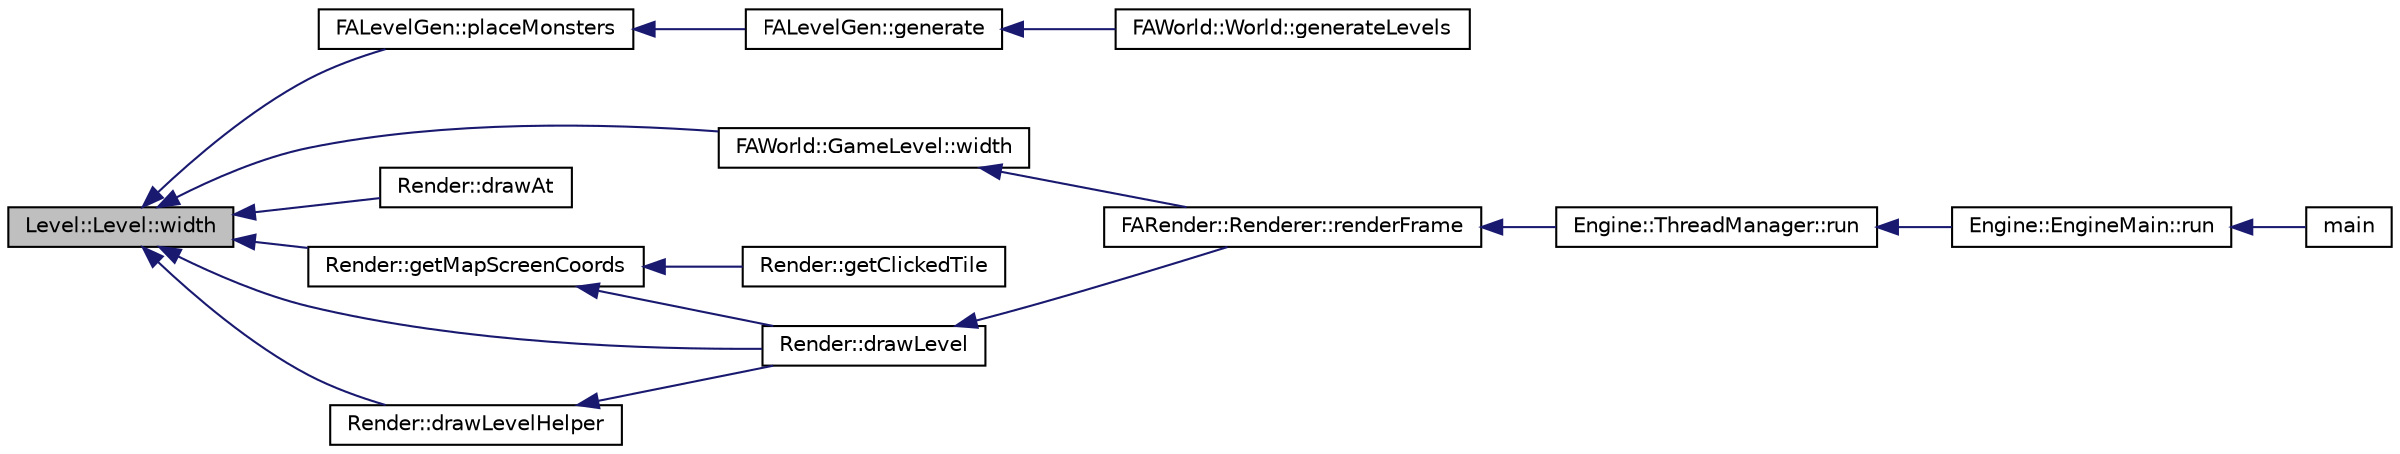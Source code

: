 digraph G
{
  edge [fontname="Helvetica",fontsize="10",labelfontname="Helvetica",labelfontsize="10"];
  node [fontname="Helvetica",fontsize="10",shape=record];
  rankdir="LR";
  Node1 [label="Level::Level::width",height=0.2,width=0.4,color="black", fillcolor="grey75", style="filled" fontcolor="black"];
  Node1 -> Node2 [dir="back",color="midnightblue",fontsize="10",style="solid",fontname="Helvetica"];
  Node2 [label="FALevelGen::placeMonsters",height=0.2,width=0.4,color="black", fillcolor="white", style="filled",URL="$namespace_f_a_level_gen.html#a2f48db4843ed8be1a245fed54a4b7e0b"];
  Node2 -> Node3 [dir="back",color="midnightblue",fontsize="10",style="solid",fontname="Helvetica"];
  Node3 [label="FALevelGen::generate",height=0.2,width=0.4,color="black", fillcolor="white", style="filled",URL="$namespace_f_a_level_gen.html#acf970d89560068907dc8e5f8a0511161"];
  Node3 -> Node4 [dir="back",color="midnightblue",fontsize="10",style="solid",fontname="Helvetica"];
  Node4 [label="FAWorld::World::generateLevels",height=0.2,width=0.4,color="black", fillcolor="white", style="filled",URL="$class_f_a_world_1_1_world.html#a5f2ca8c8743cc7689ba9227be88f9556"];
  Node1 -> Node5 [dir="back",color="midnightblue",fontsize="10",style="solid",fontname="Helvetica"];
  Node5 [label="FAWorld::GameLevel::width",height=0.2,width=0.4,color="black", fillcolor="white", style="filled",URL="$class_f_a_world_1_1_game_level.html#af36b2f0b685b079cba343778904c5930"];
  Node5 -> Node6 [dir="back",color="midnightblue",fontsize="10",style="solid",fontname="Helvetica"];
  Node6 [label="FARender::Renderer::renderFrame",height=0.2,width=0.4,color="black", fillcolor="white", style="filled",URL="$class_f_a_render_1_1_renderer.html#ad6e983189d6cf6b7aaef89d54ed89396",tooltip="To be called only by Engine::ThreadManager."];
  Node6 -> Node7 [dir="back",color="midnightblue",fontsize="10",style="solid",fontname="Helvetica"];
  Node7 [label="Engine::ThreadManager::run",height=0.2,width=0.4,color="black", fillcolor="white", style="filled",URL="$class_engine_1_1_thread_manager.html#ab99a6ee7b73f2e9b24a824e811df5d88"];
  Node7 -> Node8 [dir="back",color="midnightblue",fontsize="10",style="solid",fontname="Helvetica"];
  Node8 [label="Engine::EngineMain::run",height=0.2,width=0.4,color="black", fillcolor="white", style="filled",URL="$class_engine_1_1_engine_main.html#a5a16165ab6d6e9f2bb2f2739bd1b11bf"];
  Node8 -> Node9 [dir="back",color="midnightblue",fontsize="10",style="solid",fontname="Helvetica"];
  Node9 [label="main",height=0.2,width=0.4,color="black", fillcolor="white", style="filled",URL="$freeablo_2main_8cpp.html#a3c04138a5bfe5d72780bb7e82a18e627"];
  Node1 -> Node10 [dir="back",color="midnightblue",fontsize="10",style="solid",fontname="Helvetica"];
  Node10 [label="Render::drawAt",height=0.2,width=0.4,color="black", fillcolor="white", style="filled",URL="$namespace_render.html#ae442c971a465dedb95a9f7a0341038fb"];
  Node1 -> Node11 [dir="back",color="midnightblue",fontsize="10",style="solid",fontname="Helvetica"];
  Node11 [label="Render::getMapScreenCoords",height=0.2,width=0.4,color="black", fillcolor="white", style="filled",URL="$namespace_render.html#aa1e46d36c78f3a7f7f2715ebaa057bc9"];
  Node11 -> Node12 [dir="back",color="midnightblue",fontsize="10",style="solid",fontname="Helvetica"];
  Node12 [label="Render::getClickedTile",height=0.2,width=0.4,color="black", fillcolor="white", style="filled",URL="$namespace_render.html#a85cfca0eb3f3983b090abb049385765b"];
  Node11 -> Node13 [dir="back",color="midnightblue",fontsize="10",style="solid",fontname="Helvetica"];
  Node13 [label="Render::drawLevel",height=0.2,width=0.4,color="black", fillcolor="white", style="filled",URL="$namespace_render.html#aa2625d5d45177718b16be35d3de01643"];
  Node13 -> Node6 [dir="back",color="midnightblue",fontsize="10",style="solid",fontname="Helvetica"];
  Node1 -> Node14 [dir="back",color="midnightblue",fontsize="10",style="solid",fontname="Helvetica"];
  Node14 [label="Render::drawLevelHelper",height=0.2,width=0.4,color="black", fillcolor="white", style="filled",URL="$namespace_render.html#abfbdc758f189d3035f48e856d7083693"];
  Node14 -> Node13 [dir="back",color="midnightblue",fontsize="10",style="solid",fontname="Helvetica"];
  Node1 -> Node13 [dir="back",color="midnightblue",fontsize="10",style="solid",fontname="Helvetica"];
}

